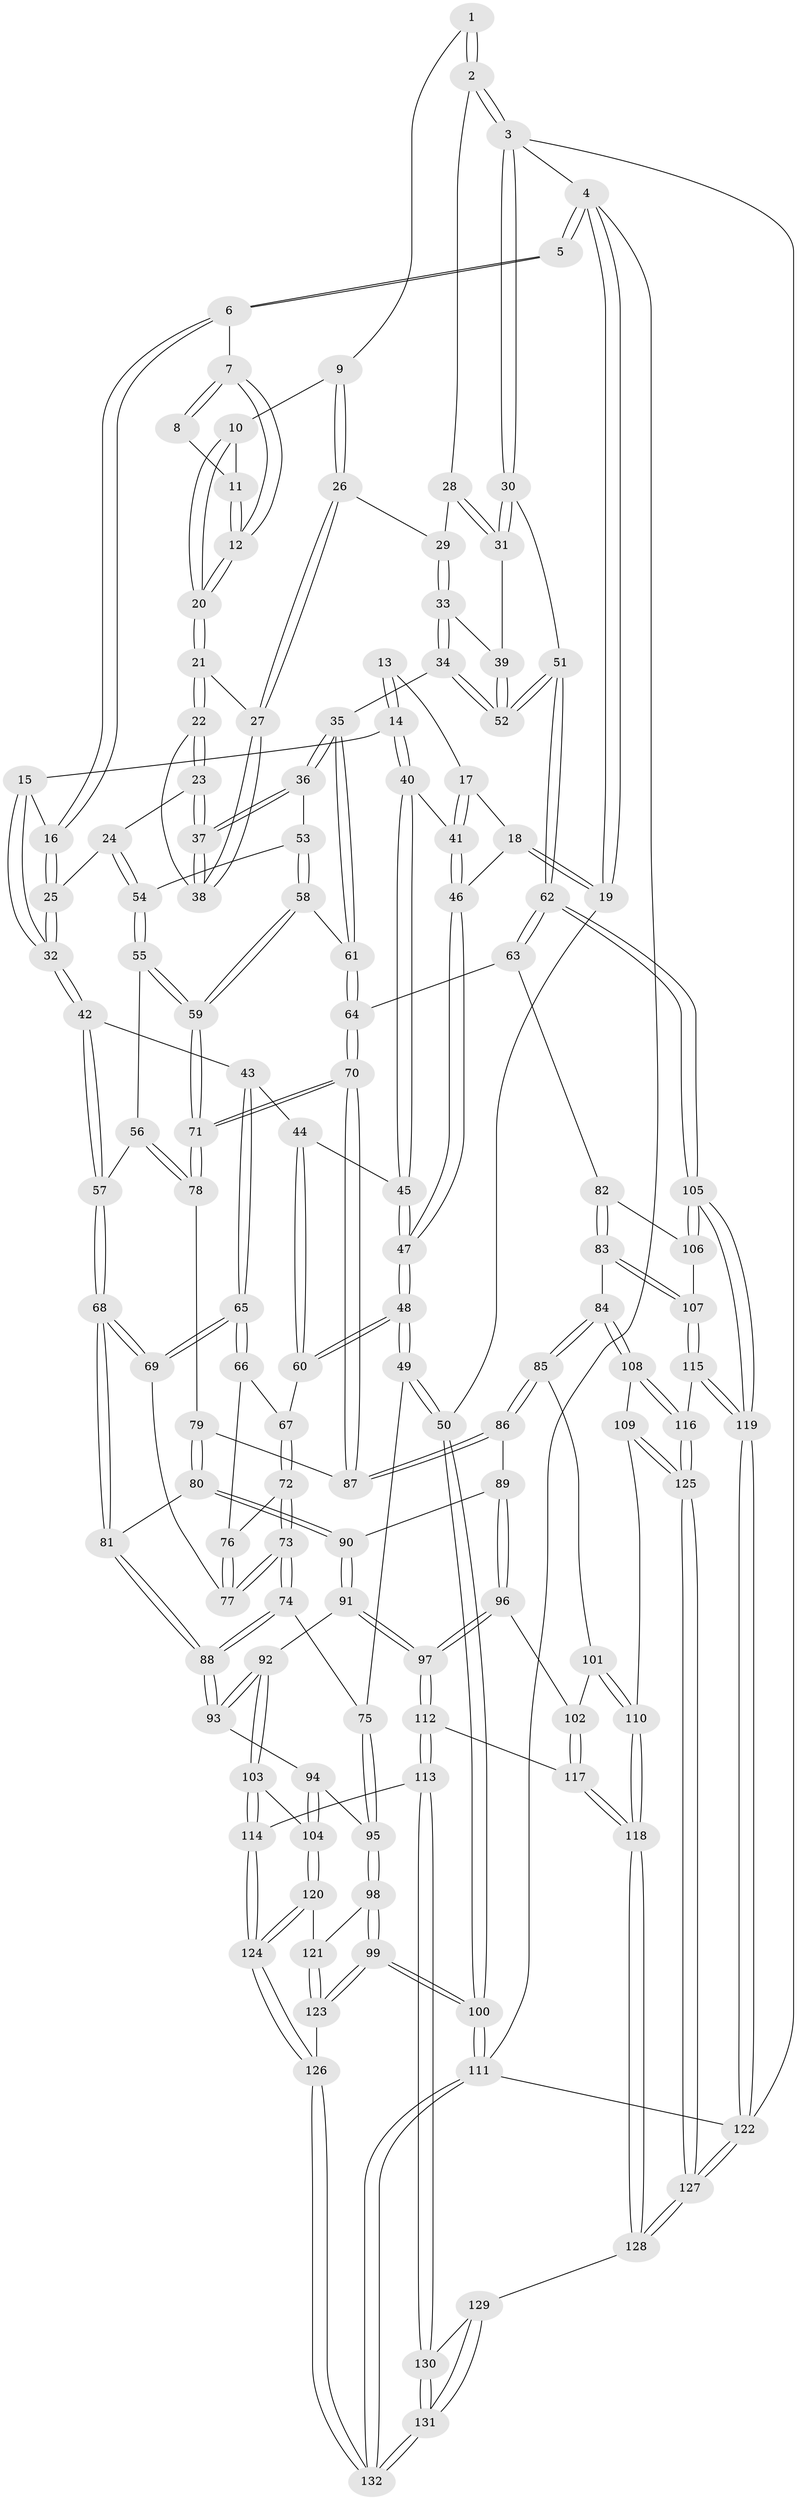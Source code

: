 // coarse degree distribution, {5: 0.09433962264150944, 4: 0.41509433962264153, 3: 0.4339622641509434, 2: 0.03773584905660377, 6: 0.018867924528301886}
// Generated by graph-tools (version 1.1) at 2025/38/03/04/25 23:38:21]
// undirected, 132 vertices, 327 edges
graph export_dot {
  node [color=gray90,style=filled];
  1 [pos="+0.8451778536876775+0"];
  2 [pos="+1+0"];
  3 [pos="+1+0"];
  4 [pos="+0+0"];
  5 [pos="+0.05480176489563033+0"];
  6 [pos="+0.40145726590400277+0"];
  7 [pos="+0.47001854302904966+0"];
  8 [pos="+0.7208278014855597+0"];
  9 [pos="+0.7497894957013707+0.07340726140584013"];
  10 [pos="+0.7297230154143948+0.05838332334515573"];
  11 [pos="+0.7046850305121479+0.02761549454562942"];
  12 [pos="+0.5492054613896423+0.036279912311057184"];
  13 [pos="+0.09393397160449937+0"];
  14 [pos="+0.21457288771687838+0.14321369298801093"];
  15 [pos="+0.2652072278019932+0.11604764071835634"];
  16 [pos="+0.3402742181986931+0"];
  17 [pos="+0.044394325931921365+0.1450185557848277"];
  18 [pos="+0.013616134591061134+0.15855868661753036"];
  19 [pos="+0+0.16846175747232725"];
  20 [pos="+0.552835918291476+0.05362406289389096"];
  21 [pos="+0.5551069571327603+0.07182038593220877"];
  22 [pos="+0.502806124979858+0.23917214973328774"];
  23 [pos="+0.4977819042973088+0.24704111786142535"];
  24 [pos="+0.4848956148565292+0.25882020819886753"];
  25 [pos="+0.46671378860360235+0.26321251454529065"];
  26 [pos="+0.7633549578361336+0.11161820263148656"];
  27 [pos="+0.7243860250209893+0.14320115482990095"];
  28 [pos="+0.8828269491001361+0.10064330668129257"];
  29 [pos="+0.8591160652154484+0.11534732266670687"];
  30 [pos="+1+0.21150461780898355"];
  31 [pos="+0.9991684175016478+0.21888820332900522"];
  32 [pos="+0.46054255319421195+0.26615993970867313"];
  33 [pos="+0.8378053677229778+0.30480506603593693"];
  34 [pos="+0.8173329192984753+0.3261220269749701"];
  35 [pos="+0.7884588255549025+0.338494166470531"];
  36 [pos="+0.767609178185455+0.3248862027456137"];
  37 [pos="+0.7650476143978725+0.32196192691712544"];
  38 [pos="+0.7140549840042277+0.19551119214258889"];
  39 [pos="+0.9313259208214556+0.27837061238349575"];
  40 [pos="+0.19019198203293455+0.17944534757084601"];
  41 [pos="+0.17253264076221209+0.17728247109611547"];
  42 [pos="+0.42961347360016966+0.29493389971023576"];
  43 [pos="+0.3209936939743234+0.34456907305767537"];
  44 [pos="+0.2772815339763215+0.32885931669523677"];
  45 [pos="+0.1926499235786706+0.190544062317951"];
  46 [pos="+0.055559545043886+0.27281364470935926"];
  47 [pos="+0.06179952125641652+0.366014205884504"];
  48 [pos="+0.05341549270359896+0.3985918567171804"];
  49 [pos="+0+0.49480162643933184"];
  50 [pos="+0+0.494271601179409"];
  51 [pos="+1+0.5624501232590855"];
  52 [pos="+1+0.5266809474160883"];
  53 [pos="+0.6276315505381009+0.3700729483797169"];
  54 [pos="+0.5587078783998655+0.3597832771007506"];
  55 [pos="+0.5689540839780112+0.4434910649695795"];
  56 [pos="+0.48752714935262104+0.47353407757249627"];
  57 [pos="+0.4660164854419213+0.46628042745219944"];
  58 [pos="+0.6594664089812677+0.44375779023687684"];
  59 [pos="+0.6170837630602632+0.4952606973830085"];
  60 [pos="+0.11794492640519166+0.4014164078440658"];
  61 [pos="+0.7815672234611213+0.3800815591307013"];
  62 [pos="+1+0.5628603320149915"];
  63 [pos="+0.8019772032759409+0.48894264848795144"];
  64 [pos="+0.801334426410329+0.48813953262709203"];
  65 [pos="+0.3173852394588925+0.44107944876471333"];
  66 [pos="+0.24970637601229348+0.46441907990733833"];
  67 [pos="+0.17417299325988916+0.46108446200634173"];
  68 [pos="+0.3637453122915325+0.5471918599498681"];
  69 [pos="+0.344117679746996+0.5217703019711044"];
  70 [pos="+0.6263383406261255+0.5478674595750582"];
  71 [pos="+0.6225163791609982+0.5289516196386219"];
  72 [pos="+0.184968839426436+0.4996537695331519"];
  73 [pos="+0.17841721231594296+0.5766791390815592"];
  74 [pos="+0.17445282155181127+0.5834015915122287"];
  75 [pos="+0+0.5438791450225202"];
  76 [pos="+0.22817804836782676+0.5007285328735608"];
  77 [pos="+0.24477913324476383+0.5359020856540359"];
  78 [pos="+0.49444671595821005+0.48967783295464273"];
  79 [pos="+0.513495738685773+0.5493888265012438"];
  80 [pos="+0.3729461673816762+0.5901371453259058"];
  81 [pos="+0.3726629740827295+0.5898230236183087"];
  82 [pos="+0.7912258626214446+0.6732405600440506"];
  83 [pos="+0.7660548911564787+0.6891048751516315"];
  84 [pos="+0.7510246356034495+0.696056701175399"];
  85 [pos="+0.6294044138307157+0.6486023878747027"];
  86 [pos="+0.6183625928993454+0.6324909906716782"];
  87 [pos="+0.6133861473313704+0.5906320967514836"];
  88 [pos="+0.21303071215193115+0.6488769728133239"];
  89 [pos="+0.47306627660680156+0.6582940691346871"];
  90 [pos="+0.3903185019318782+0.6283338560507454"];
  91 [pos="+0.3650926189758592+0.7280580882486012"];
  92 [pos="+0.3308539513432362+0.7437481306135693"];
  93 [pos="+0.2046117811431315+0.6869273320150838"];
  94 [pos="+0.20412735874464044+0.6875268600506024"];
  95 [pos="+0.1119430750082837+0.7518417840489072"];
  96 [pos="+0.48552578203055125+0.7467009738803356"];
  97 [pos="+0.4035873842464021+0.7691096030394728"];
  98 [pos="+0.10658847710042016+0.7757854688386843"];
  99 [pos="+0+0.9481721808575763"];
  100 [pos="+0+1"];
  101 [pos="+0.5912784333537116+0.7247281258872225"];
  102 [pos="+0.5240645186004318+0.7721954281643482"];
  103 [pos="+0.3170144293195556+0.76781647716768"];
  104 [pos="+0.2658620027044222+0.8286828687439827"];
  105 [pos="+1+0.6313072611833329"];
  106 [pos="+0.9230752021497977+0.6747154686072979"];
  107 [pos="+0.8710131356884913+0.8106092861028864"];
  108 [pos="+0.7401394187658412+0.8065628879477897"];
  109 [pos="+0.7000860064826432+0.8454511480512652"];
  110 [pos="+0.6399053776272431+0.874908030377615"];
  111 [pos="+0+1"];
  112 [pos="+0.4242429297527284+0.8724535154539337"];
  113 [pos="+0.3992553055517264+0.8938359532241328"];
  114 [pos="+0.39206799788639424+0.8934709591658706"];
  115 [pos="+0.8778170387114184+0.8735201999145084"];
  116 [pos="+0.8458988218144032+0.8793729588905334"];
  117 [pos="+0.5129844949135054+0.8672100962291344"];
  118 [pos="+0.5962658986481569+0.923566913379062"];
  119 [pos="+1+0.9689169871835671"];
  120 [pos="+0.25793059170427923+0.8513459040687288"];
  121 [pos="+0.1261321510122871+0.8002871869898985"];
  122 [pos="+1+1"];
  123 [pos="+0.13353624811715542+0.9303574109087377"];
  124 [pos="+0.27550461834178996+0.9000121857598354"];
  125 [pos="+0.7856254930383022+0.9830335074692264"];
  126 [pos="+0.21802600148915158+1"];
  127 [pos="+0.7274119611971993+1"];
  128 [pos="+0.6238965490922141+1"];
  129 [pos="+0.6064499702501176+1"];
  130 [pos="+0.40285213314497564+0.9163104469381637"];
  131 [pos="+0.2714670592131765+1"];
  132 [pos="+0.22857050377821325+1"];
  1 -- 2;
  1 -- 2;
  1 -- 9;
  2 -- 3;
  2 -- 3;
  2 -- 28;
  3 -- 4;
  3 -- 30;
  3 -- 30;
  3 -- 122;
  4 -- 5;
  4 -- 5;
  4 -- 19;
  4 -- 19;
  4 -- 111;
  5 -- 6;
  5 -- 6;
  6 -- 7;
  6 -- 16;
  6 -- 16;
  7 -- 8;
  7 -- 8;
  7 -- 12;
  7 -- 12;
  8 -- 11;
  9 -- 10;
  9 -- 26;
  9 -- 26;
  10 -- 11;
  10 -- 20;
  10 -- 20;
  11 -- 12;
  11 -- 12;
  12 -- 20;
  12 -- 20;
  13 -- 14;
  13 -- 14;
  13 -- 17;
  14 -- 15;
  14 -- 40;
  14 -- 40;
  15 -- 16;
  15 -- 32;
  15 -- 32;
  16 -- 25;
  16 -- 25;
  17 -- 18;
  17 -- 41;
  17 -- 41;
  18 -- 19;
  18 -- 19;
  18 -- 46;
  19 -- 50;
  20 -- 21;
  20 -- 21;
  21 -- 22;
  21 -- 22;
  21 -- 27;
  22 -- 23;
  22 -- 23;
  22 -- 38;
  23 -- 24;
  23 -- 37;
  23 -- 37;
  24 -- 25;
  24 -- 54;
  24 -- 54;
  25 -- 32;
  25 -- 32;
  26 -- 27;
  26 -- 27;
  26 -- 29;
  27 -- 38;
  27 -- 38;
  28 -- 29;
  28 -- 31;
  28 -- 31;
  29 -- 33;
  29 -- 33;
  30 -- 31;
  30 -- 31;
  30 -- 51;
  31 -- 39;
  32 -- 42;
  32 -- 42;
  33 -- 34;
  33 -- 34;
  33 -- 39;
  34 -- 35;
  34 -- 52;
  34 -- 52;
  35 -- 36;
  35 -- 36;
  35 -- 61;
  35 -- 61;
  36 -- 37;
  36 -- 37;
  36 -- 53;
  37 -- 38;
  37 -- 38;
  39 -- 52;
  39 -- 52;
  40 -- 41;
  40 -- 45;
  40 -- 45;
  41 -- 46;
  41 -- 46;
  42 -- 43;
  42 -- 57;
  42 -- 57;
  43 -- 44;
  43 -- 65;
  43 -- 65;
  44 -- 45;
  44 -- 60;
  44 -- 60;
  45 -- 47;
  45 -- 47;
  46 -- 47;
  46 -- 47;
  47 -- 48;
  47 -- 48;
  48 -- 49;
  48 -- 49;
  48 -- 60;
  48 -- 60;
  49 -- 50;
  49 -- 50;
  49 -- 75;
  50 -- 100;
  50 -- 100;
  51 -- 52;
  51 -- 52;
  51 -- 62;
  51 -- 62;
  53 -- 54;
  53 -- 58;
  53 -- 58;
  54 -- 55;
  54 -- 55;
  55 -- 56;
  55 -- 59;
  55 -- 59;
  56 -- 57;
  56 -- 78;
  56 -- 78;
  57 -- 68;
  57 -- 68;
  58 -- 59;
  58 -- 59;
  58 -- 61;
  59 -- 71;
  59 -- 71;
  60 -- 67;
  61 -- 64;
  61 -- 64;
  62 -- 63;
  62 -- 63;
  62 -- 105;
  62 -- 105;
  63 -- 64;
  63 -- 82;
  64 -- 70;
  64 -- 70;
  65 -- 66;
  65 -- 66;
  65 -- 69;
  65 -- 69;
  66 -- 67;
  66 -- 76;
  67 -- 72;
  67 -- 72;
  68 -- 69;
  68 -- 69;
  68 -- 81;
  68 -- 81;
  69 -- 77;
  70 -- 71;
  70 -- 71;
  70 -- 87;
  70 -- 87;
  71 -- 78;
  71 -- 78;
  72 -- 73;
  72 -- 73;
  72 -- 76;
  73 -- 74;
  73 -- 74;
  73 -- 77;
  73 -- 77;
  74 -- 75;
  74 -- 88;
  74 -- 88;
  75 -- 95;
  75 -- 95;
  76 -- 77;
  76 -- 77;
  78 -- 79;
  79 -- 80;
  79 -- 80;
  79 -- 87;
  80 -- 81;
  80 -- 90;
  80 -- 90;
  81 -- 88;
  81 -- 88;
  82 -- 83;
  82 -- 83;
  82 -- 106;
  83 -- 84;
  83 -- 107;
  83 -- 107;
  84 -- 85;
  84 -- 85;
  84 -- 108;
  84 -- 108;
  85 -- 86;
  85 -- 86;
  85 -- 101;
  86 -- 87;
  86 -- 87;
  86 -- 89;
  88 -- 93;
  88 -- 93;
  89 -- 90;
  89 -- 96;
  89 -- 96;
  90 -- 91;
  90 -- 91;
  91 -- 92;
  91 -- 97;
  91 -- 97;
  92 -- 93;
  92 -- 93;
  92 -- 103;
  92 -- 103;
  93 -- 94;
  94 -- 95;
  94 -- 104;
  94 -- 104;
  95 -- 98;
  95 -- 98;
  96 -- 97;
  96 -- 97;
  96 -- 102;
  97 -- 112;
  97 -- 112;
  98 -- 99;
  98 -- 99;
  98 -- 121;
  99 -- 100;
  99 -- 100;
  99 -- 123;
  99 -- 123;
  100 -- 111;
  100 -- 111;
  101 -- 102;
  101 -- 110;
  101 -- 110;
  102 -- 117;
  102 -- 117;
  103 -- 104;
  103 -- 114;
  103 -- 114;
  104 -- 120;
  104 -- 120;
  105 -- 106;
  105 -- 106;
  105 -- 119;
  105 -- 119;
  106 -- 107;
  107 -- 115;
  107 -- 115;
  108 -- 109;
  108 -- 116;
  108 -- 116;
  109 -- 110;
  109 -- 125;
  109 -- 125;
  110 -- 118;
  110 -- 118;
  111 -- 132;
  111 -- 132;
  111 -- 122;
  112 -- 113;
  112 -- 113;
  112 -- 117;
  113 -- 114;
  113 -- 130;
  113 -- 130;
  114 -- 124;
  114 -- 124;
  115 -- 116;
  115 -- 119;
  115 -- 119;
  116 -- 125;
  116 -- 125;
  117 -- 118;
  117 -- 118;
  118 -- 128;
  118 -- 128;
  119 -- 122;
  119 -- 122;
  120 -- 121;
  120 -- 124;
  120 -- 124;
  121 -- 123;
  121 -- 123;
  122 -- 127;
  122 -- 127;
  123 -- 126;
  124 -- 126;
  124 -- 126;
  125 -- 127;
  125 -- 127;
  126 -- 132;
  126 -- 132;
  127 -- 128;
  127 -- 128;
  128 -- 129;
  129 -- 130;
  129 -- 131;
  129 -- 131;
  130 -- 131;
  130 -- 131;
  131 -- 132;
  131 -- 132;
}
